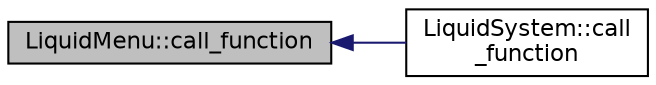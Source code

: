 digraph "LiquidMenu::call_function"
{
  edge [fontname="Helvetica",fontsize="11",labelfontname="Helvetica",labelfontsize="11"];
  node [fontname="Helvetica",fontsize="11",shape=record];
  rankdir="LR";
  Node25 [label="LiquidMenu::call_function",height=0.2,width=0.4,color="black", fillcolor="grey75", style="filled", fontcolor="black"];
  Node25 -> Node26 [dir="back",color="midnightblue",fontsize="11",style="solid",fontname="Helvetica"];
  Node26 [label="LiquidSystem::call\l_function",height=0.2,width=0.4,color="black", fillcolor="white", style="filled",URL="$class_liquid_system.html#a2e7e880c6329b8dca59d019b6ea7d10a",tooltip="Calls an attached function specified by the number. "];
}
